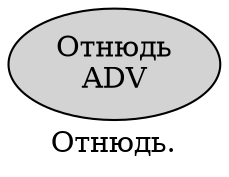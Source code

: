 digraph SENTENCE_604 {
	graph [label="Отнюдь."]
	node [style=filled]
		0 [label="Отнюдь
ADV" color="" fillcolor=lightgray penwidth=1 shape=ellipse]
}